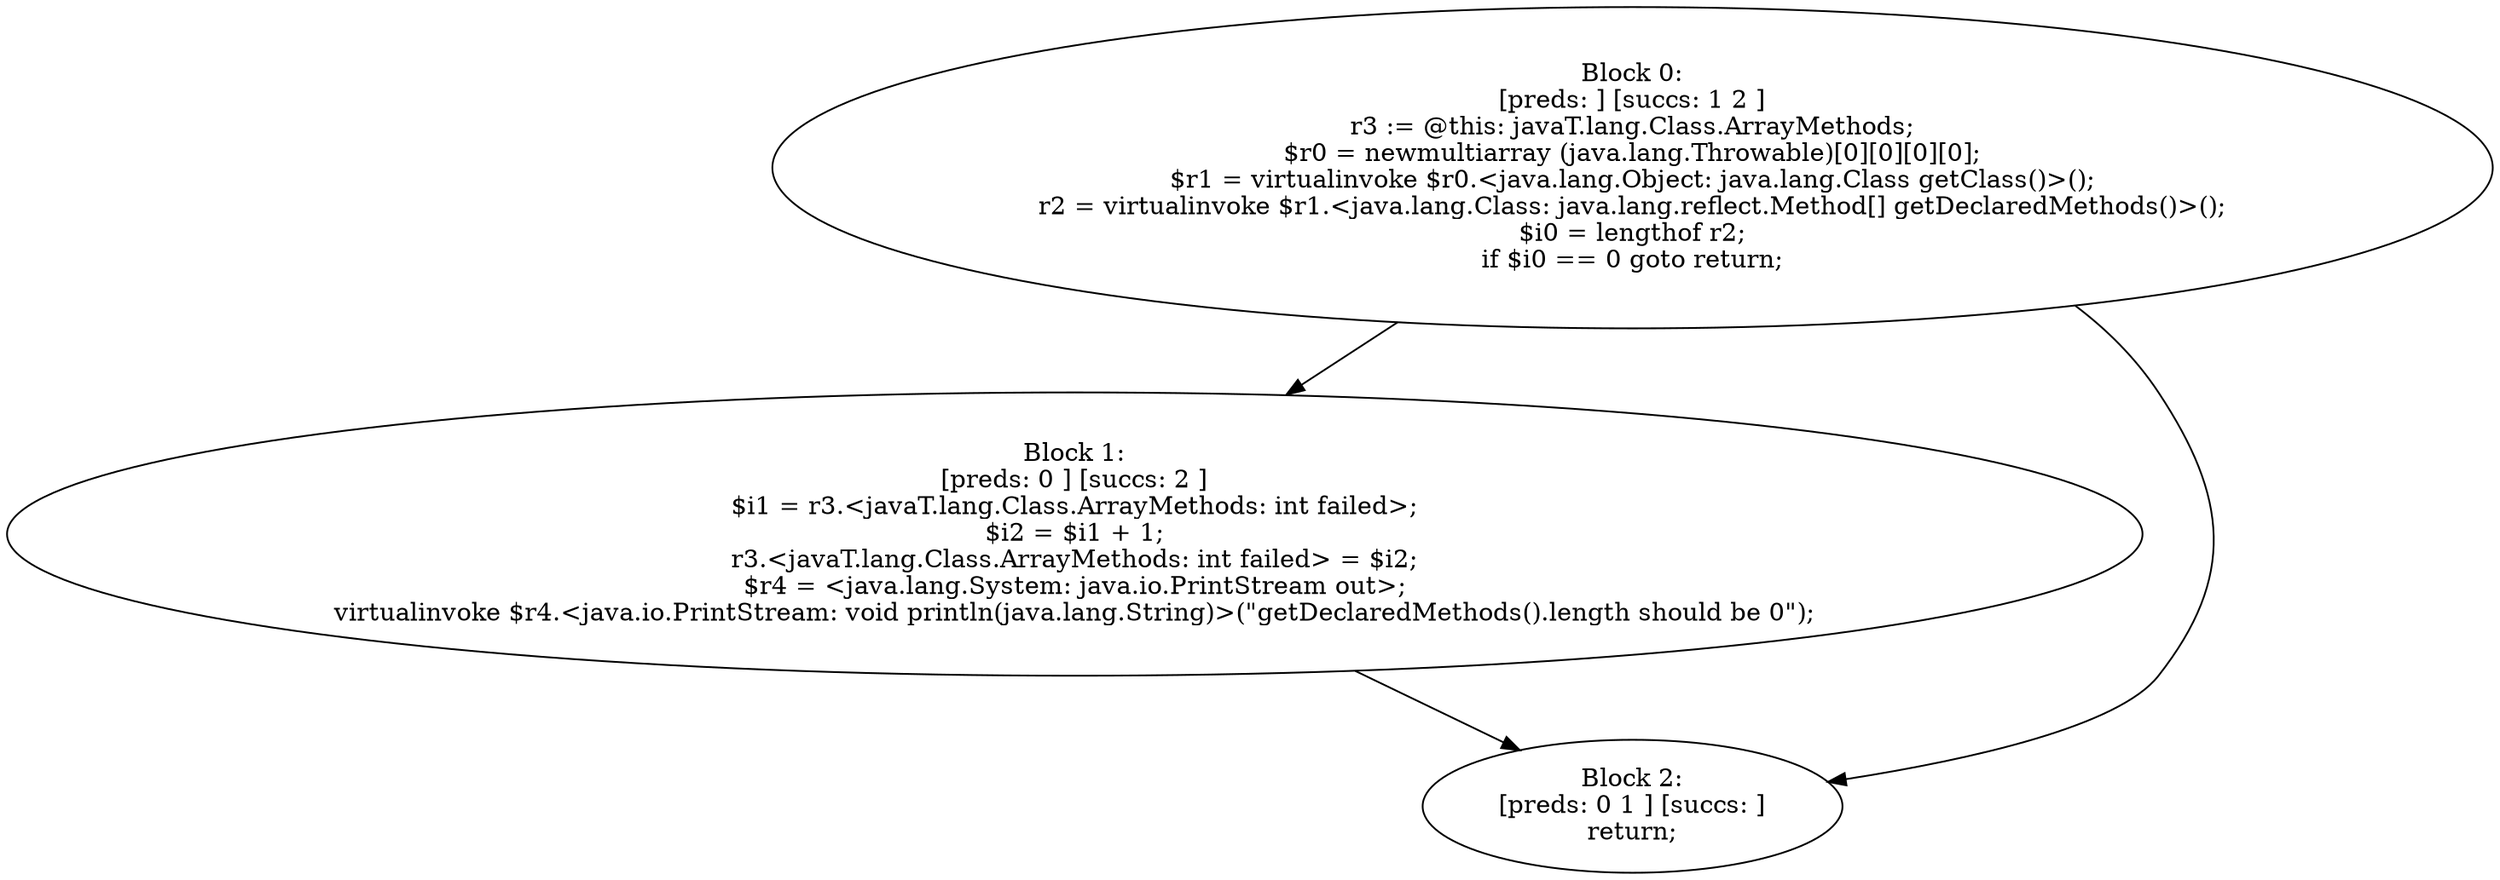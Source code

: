 digraph "unitGraph" {
    "Block 0:
[preds: ] [succs: 1 2 ]
r3 := @this: javaT.lang.Class.ArrayMethods;
$r0 = newmultiarray (java.lang.Throwable)[0][0][0][0];
$r1 = virtualinvoke $r0.<java.lang.Object: java.lang.Class getClass()>();
r2 = virtualinvoke $r1.<java.lang.Class: java.lang.reflect.Method[] getDeclaredMethods()>();
$i0 = lengthof r2;
if $i0 == 0 goto return;
"
    "Block 1:
[preds: 0 ] [succs: 2 ]
$i1 = r3.<javaT.lang.Class.ArrayMethods: int failed>;
$i2 = $i1 + 1;
r3.<javaT.lang.Class.ArrayMethods: int failed> = $i2;
$r4 = <java.lang.System: java.io.PrintStream out>;
virtualinvoke $r4.<java.io.PrintStream: void println(java.lang.String)>(\"getDeclaredMethods().length should be 0\");
"
    "Block 2:
[preds: 0 1 ] [succs: ]
return;
"
    "Block 0:
[preds: ] [succs: 1 2 ]
r3 := @this: javaT.lang.Class.ArrayMethods;
$r0 = newmultiarray (java.lang.Throwable)[0][0][0][0];
$r1 = virtualinvoke $r0.<java.lang.Object: java.lang.Class getClass()>();
r2 = virtualinvoke $r1.<java.lang.Class: java.lang.reflect.Method[] getDeclaredMethods()>();
$i0 = lengthof r2;
if $i0 == 0 goto return;
"->"Block 1:
[preds: 0 ] [succs: 2 ]
$i1 = r3.<javaT.lang.Class.ArrayMethods: int failed>;
$i2 = $i1 + 1;
r3.<javaT.lang.Class.ArrayMethods: int failed> = $i2;
$r4 = <java.lang.System: java.io.PrintStream out>;
virtualinvoke $r4.<java.io.PrintStream: void println(java.lang.String)>(\"getDeclaredMethods().length should be 0\");
";
    "Block 0:
[preds: ] [succs: 1 2 ]
r3 := @this: javaT.lang.Class.ArrayMethods;
$r0 = newmultiarray (java.lang.Throwable)[0][0][0][0];
$r1 = virtualinvoke $r0.<java.lang.Object: java.lang.Class getClass()>();
r2 = virtualinvoke $r1.<java.lang.Class: java.lang.reflect.Method[] getDeclaredMethods()>();
$i0 = lengthof r2;
if $i0 == 0 goto return;
"->"Block 2:
[preds: 0 1 ] [succs: ]
return;
";
    "Block 1:
[preds: 0 ] [succs: 2 ]
$i1 = r3.<javaT.lang.Class.ArrayMethods: int failed>;
$i2 = $i1 + 1;
r3.<javaT.lang.Class.ArrayMethods: int failed> = $i2;
$r4 = <java.lang.System: java.io.PrintStream out>;
virtualinvoke $r4.<java.io.PrintStream: void println(java.lang.String)>(\"getDeclaredMethods().length should be 0\");
"->"Block 2:
[preds: 0 1 ] [succs: ]
return;
";
}

